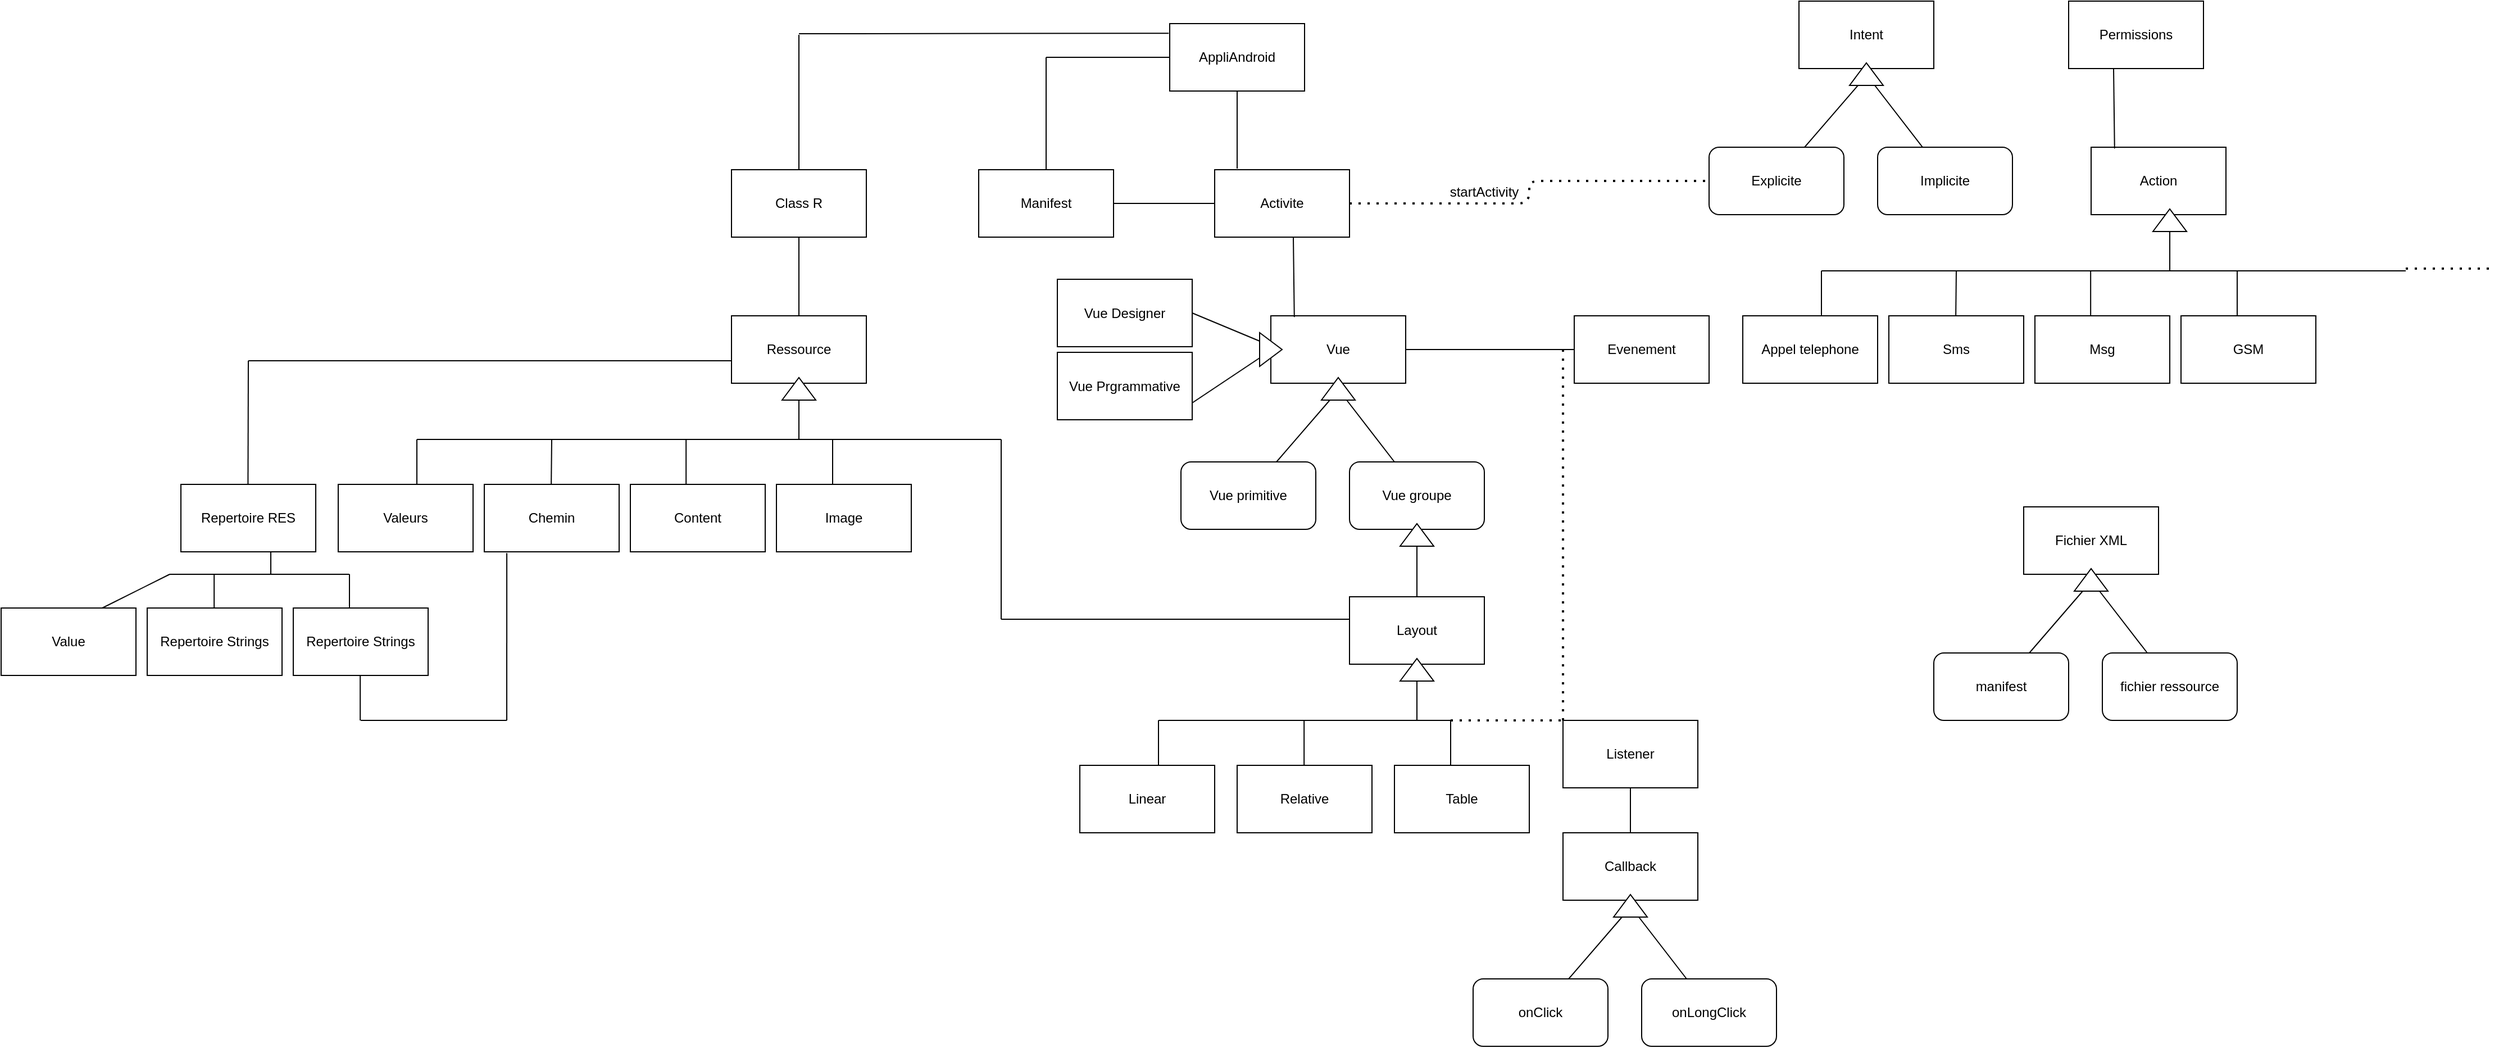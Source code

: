 <mxfile version="14.1.8" type="device"><diagram id="SSDXaUW0vfYV8bvFXHP2" name="Page-1"><mxGraphModel dx="3694" dy="1664" grid="1" gridSize="10" guides="1" tooltips="1" connect="1" arrows="1" fold="1" page="1" pageScale="1" pageWidth="850" pageHeight="1100" math="0" shadow="0"><root><mxCell id="0"/><mxCell id="1" parent="0"/><mxCell id="yRqQKA2iwVnLGEAINcLK-1" value="Vue" style="rounded=0;whiteSpace=wrap;html=1;" vertex="1" parent="1"><mxGeometry x="370" y="400" width="120" height="60" as="geometry"/></mxCell><mxCell id="yRqQKA2iwVnLGEAINcLK-2" value="" style="triangle;whiteSpace=wrap;html=1;rotation=-90;" vertex="1" parent="1"><mxGeometry x="420" y="450" width="20" height="30" as="geometry"/></mxCell><mxCell id="yRqQKA2iwVnLGEAINcLK-3" value="" style="endArrow=none;html=1;entryX=0;entryY=0.25;entryDx=0;entryDy=0;" edge="1" parent="1" target="yRqQKA2iwVnLGEAINcLK-2"><mxGeometry width="50" height="50" relative="1" as="geometry"><mxPoint x="375" y="530" as="sourcePoint"/><mxPoint x="425" y="480" as="targetPoint"/></mxGeometry></mxCell><mxCell id="yRqQKA2iwVnLGEAINcLK-4" value="" style="endArrow=none;html=1;exitX=0;exitY=0.75;exitDx=0;exitDy=0;" edge="1" parent="1" source="yRqQKA2iwVnLGEAINcLK-2"><mxGeometry width="50" height="50" relative="1" as="geometry"><mxPoint x="400" y="530" as="sourcePoint"/><mxPoint x="480" y="530" as="targetPoint"/></mxGeometry></mxCell><mxCell id="yRqQKA2iwVnLGEAINcLK-5" value="Vue primitive" style="rounded=1;whiteSpace=wrap;html=1;" vertex="1" parent="1"><mxGeometry x="290" y="530" width="120" height="60" as="geometry"/></mxCell><mxCell id="yRqQKA2iwVnLGEAINcLK-6" value="Vue groupe" style="rounded=1;whiteSpace=wrap;html=1;" vertex="1" parent="1"><mxGeometry x="440" y="530" width="120" height="60" as="geometry"/></mxCell><mxCell id="yRqQKA2iwVnLGEAINcLK-7" value="Layout" style="rounded=0;whiteSpace=wrap;html=1;" vertex="1" parent="1"><mxGeometry x="440" y="650" width="120" height="60" as="geometry"/></mxCell><mxCell id="yRqQKA2iwVnLGEAINcLK-8" value="" style="triangle;whiteSpace=wrap;html=1;rotation=-90;" vertex="1" parent="1"><mxGeometry x="490" y="580" width="20" height="30" as="geometry"/></mxCell><mxCell id="yRqQKA2iwVnLGEAINcLK-9" value="" style="endArrow=none;html=1;exitX=0.5;exitY=0;exitDx=0;exitDy=0;entryX=0;entryY=0.5;entryDx=0;entryDy=0;" edge="1" parent="1" source="yRqQKA2iwVnLGEAINcLK-7" target="yRqQKA2iwVnLGEAINcLK-8"><mxGeometry width="50" height="50" relative="1" as="geometry"><mxPoint x="520" y="670" as="sourcePoint"/><mxPoint x="500" y="630" as="targetPoint"/></mxGeometry></mxCell><mxCell id="yRqQKA2iwVnLGEAINcLK-10" value="" style="triangle;whiteSpace=wrap;html=1;rotation=-90;" vertex="1" parent="1"><mxGeometry x="490" y="700" width="20" height="30" as="geometry"/></mxCell><mxCell id="yRqQKA2iwVnLGEAINcLK-11" value="" style="endArrow=none;html=1;entryX=0;entryY=0.5;entryDx=0;entryDy=0;" edge="1" parent="1" target="yRqQKA2iwVnLGEAINcLK-10"><mxGeometry width="50" height="50" relative="1" as="geometry"><mxPoint x="500" y="760" as="sourcePoint"/><mxPoint x="499.58" y="740" as="targetPoint"/></mxGeometry></mxCell><mxCell id="yRqQKA2iwVnLGEAINcLK-12" value="" style="endArrow=none;html=1;" edge="1" parent="1"><mxGeometry width="50" height="50" relative="1" as="geometry"><mxPoint x="270" y="760" as="sourcePoint"/><mxPoint x="530" y="760" as="targetPoint"/><Array as="points"><mxPoint x="500" y="760"/></Array></mxGeometry></mxCell><mxCell id="yRqQKA2iwVnLGEAINcLK-13" value="" style="endArrow=none;html=1;exitX=0.5;exitY=0;exitDx=0;exitDy=0;entryX=0;entryY=0.5;entryDx=0;entryDy=0;" edge="1" parent="1"><mxGeometry width="50" height="50" relative="1" as="geometry"><mxPoint x="530" y="805" as="sourcePoint"/><mxPoint x="530" y="760" as="targetPoint"/></mxGeometry></mxCell><mxCell id="yRqQKA2iwVnLGEAINcLK-14" value="Table" style="rounded=0;whiteSpace=wrap;html=1;" vertex="1" parent="1"><mxGeometry x="480" y="800" width="120" height="60" as="geometry"/></mxCell><mxCell id="yRqQKA2iwVnLGEAINcLK-17" value="" style="endArrow=none;html=1;exitX=0.5;exitY=0;exitDx=0;exitDy=0;entryX=0;entryY=0.5;entryDx=0;entryDy=0;" edge="1" parent="1"><mxGeometry width="50" height="50" relative="1" as="geometry"><mxPoint x="399.58" y="805" as="sourcePoint"/><mxPoint x="399.58" y="760" as="targetPoint"/></mxGeometry></mxCell><mxCell id="yRqQKA2iwVnLGEAINcLK-18" value="" style="endArrow=none;html=1;exitX=0.5;exitY=0;exitDx=0;exitDy=0;" edge="1" parent="1"><mxGeometry width="50" height="50" relative="1" as="geometry"><mxPoint x="270" y="815" as="sourcePoint"/><mxPoint x="270" y="760" as="targetPoint"/></mxGeometry></mxCell><mxCell id="yRqQKA2iwVnLGEAINcLK-19" value="Relative" style="rounded=0;whiteSpace=wrap;html=1;" vertex="1" parent="1"><mxGeometry x="340" y="800" width="120" height="60" as="geometry"/></mxCell><mxCell id="yRqQKA2iwVnLGEAINcLK-20" value="Linear" style="rounded=0;whiteSpace=wrap;html=1;" vertex="1" parent="1"><mxGeometry x="200" y="800" width="120" height="60" as="geometry"/></mxCell><mxCell id="yRqQKA2iwVnLGEAINcLK-32" value="Ressource" style="rounded=0;whiteSpace=wrap;html=1;" vertex="1" parent="1"><mxGeometry x="-110" y="400" width="120" height="60" as="geometry"/></mxCell><mxCell id="yRqQKA2iwVnLGEAINcLK-33" value="" style="triangle;whiteSpace=wrap;html=1;rotation=-90;" vertex="1" parent="1"><mxGeometry x="-60" y="450" width="20" height="30" as="geometry"/></mxCell><mxCell id="yRqQKA2iwVnLGEAINcLK-34" value="" style="endArrow=none;html=1;entryX=0;entryY=0.5;entryDx=0;entryDy=0;" edge="1" parent="1" target="yRqQKA2iwVnLGEAINcLK-33"><mxGeometry width="50" height="50" relative="1" as="geometry"><mxPoint x="-50" y="510" as="sourcePoint"/><mxPoint x="-50.42" y="490" as="targetPoint"/></mxGeometry></mxCell><mxCell id="yRqQKA2iwVnLGEAINcLK-35" value="" style="endArrow=none;html=1;" edge="1" parent="1"><mxGeometry width="50" height="50" relative="1" as="geometry"><mxPoint x="-390" y="510" as="sourcePoint"/><mxPoint x="130" y="510" as="targetPoint"/><Array as="points"><mxPoint x="-50" y="510"/></Array></mxGeometry></mxCell><mxCell id="yRqQKA2iwVnLGEAINcLK-36" value="" style="endArrow=none;html=1;exitX=0.5;exitY=0;exitDx=0;exitDy=0;entryX=0;entryY=0.5;entryDx=0;entryDy=0;" edge="1" parent="1"><mxGeometry width="50" height="50" relative="1" as="geometry"><mxPoint x="-20" y="555" as="sourcePoint"/><mxPoint x="-20" y="510" as="targetPoint"/></mxGeometry></mxCell><mxCell id="yRqQKA2iwVnLGEAINcLK-37" value="Image" style="rounded=0;whiteSpace=wrap;html=1;" vertex="1" parent="1"><mxGeometry x="-70" y="550" width="120" height="60" as="geometry"/></mxCell><mxCell id="yRqQKA2iwVnLGEAINcLK-38" value="" style="endArrow=none;html=1;exitX=0.5;exitY=0;exitDx=0;exitDy=0;entryX=0;entryY=0.5;entryDx=0;entryDy=0;" edge="1" parent="1"><mxGeometry width="50" height="50" relative="1" as="geometry"><mxPoint x="-150.42" y="555" as="sourcePoint"/><mxPoint x="-150.42" y="510" as="targetPoint"/></mxGeometry></mxCell><mxCell id="yRqQKA2iwVnLGEAINcLK-39" value="" style="endArrow=none;html=1;exitX=0.5;exitY=0;exitDx=0;exitDy=0;" edge="1" parent="1"><mxGeometry width="50" height="50" relative="1" as="geometry"><mxPoint x="-540.42" y="598" as="sourcePoint"/><mxPoint x="-540" y="440" as="targetPoint"/></mxGeometry></mxCell><mxCell id="yRqQKA2iwVnLGEAINcLK-40" value="Content" style="rounded=0;whiteSpace=wrap;html=1;" vertex="1" parent="1"><mxGeometry x="-200" y="550" width="120" height="60" as="geometry"/></mxCell><mxCell id="yRqQKA2iwVnLGEAINcLK-41" value="Repertoire RES" style="rounded=0;whiteSpace=wrap;html=1;" vertex="1" parent="1"><mxGeometry x="-600" y="550" width="120" height="60" as="geometry"/></mxCell><mxCell id="yRqQKA2iwVnLGEAINcLK-42" value="" style="endArrow=none;html=1;" edge="1" parent="1"><mxGeometry width="50" height="50" relative="1" as="geometry"><mxPoint x="130" y="670" as="sourcePoint"/><mxPoint x="130" y="510" as="targetPoint"/></mxGeometry></mxCell><mxCell id="yRqQKA2iwVnLGEAINcLK-54" value="" style="endArrow=none;html=1;" edge="1" parent="1"><mxGeometry width="50" height="50" relative="1" as="geometry"><mxPoint x="130" y="670" as="sourcePoint"/><mxPoint x="440" y="670" as="targetPoint"/><Array as="points"><mxPoint x="260" y="670"/></Array></mxGeometry></mxCell><mxCell id="yRqQKA2iwVnLGEAINcLK-55" value="" style="endArrow=none;html=1;" edge="1" parent="1"><mxGeometry width="50" height="50" relative="1" as="geometry"><mxPoint x="-520" y="630" as="sourcePoint"/><mxPoint x="-520" y="610" as="targetPoint"/></mxGeometry></mxCell><mxCell id="yRqQKA2iwVnLGEAINcLK-56" value="Value" style="rounded=0;whiteSpace=wrap;html=1;" vertex="1" parent="1"><mxGeometry x="-760" y="660" width="120" height="60" as="geometry"/></mxCell><mxCell id="yRqQKA2iwVnLGEAINcLK-57" value="" style="endArrow=none;html=1;" edge="1" parent="1"><mxGeometry width="50" height="50" relative="1" as="geometry"><mxPoint x="-610" y="630" as="sourcePoint"/><mxPoint x="-450" y="630" as="targetPoint"/></mxGeometry></mxCell><mxCell id="yRqQKA2iwVnLGEAINcLK-58" value="" style="endArrow=none;html=1;exitX=0.75;exitY=0;exitDx=0;exitDy=0;" edge="1" parent="1" source="yRqQKA2iwVnLGEAINcLK-56"><mxGeometry width="50" height="50" relative="1" as="geometry"><mxPoint x="-500" y="650" as="sourcePoint"/><mxPoint x="-610" y="630" as="targetPoint"/></mxGeometry></mxCell><mxCell id="yRqQKA2iwVnLGEAINcLK-60" value="" style="endArrow=none;html=1;exitX=0.75;exitY=0;exitDx=0;exitDy=0;" edge="1" parent="1"><mxGeometry width="50" height="50" relative="1" as="geometry"><mxPoint x="-570.42" y="670" as="sourcePoint"/><mxPoint x="-570.42" y="630" as="targetPoint"/></mxGeometry></mxCell><mxCell id="yRqQKA2iwVnLGEAINcLK-61" value="Repertoire Strings" style="rounded=0;whiteSpace=wrap;html=1;" vertex="1" parent="1"><mxGeometry x="-630" y="660" width="120" height="60" as="geometry"/></mxCell><mxCell id="yRqQKA2iwVnLGEAINcLK-63" value="Chemin" style="rounded=0;whiteSpace=wrap;html=1;" vertex="1" parent="1"><mxGeometry x="-330" y="550" width="120" height="60" as="geometry"/></mxCell><mxCell id="yRqQKA2iwVnLGEAINcLK-64" value="" style="endArrow=none;html=1;exitX=0.75;exitY=0;exitDx=0;exitDy=0;" edge="1" parent="1"><mxGeometry width="50" height="50" relative="1" as="geometry"><mxPoint x="-450.0" y="670" as="sourcePoint"/><mxPoint x="-450.0" y="630" as="targetPoint"/></mxGeometry></mxCell><mxCell id="yRqQKA2iwVnLGEAINcLK-65" value="Repertoire Strings" style="rounded=0;whiteSpace=wrap;html=1;" vertex="1" parent="1"><mxGeometry x="-500" y="660" width="120" height="60" as="geometry"/></mxCell><mxCell id="yRqQKA2iwVnLGEAINcLK-66" value="" style="endArrow=none;html=1;exitX=0.75;exitY=0;exitDx=0;exitDy=0;" edge="1" parent="1"><mxGeometry width="50" height="50" relative="1" as="geometry"><mxPoint x="-440.42" y="760" as="sourcePoint"/><mxPoint x="-440.42" y="720" as="targetPoint"/></mxGeometry></mxCell><mxCell id="yRqQKA2iwVnLGEAINcLK-68" value="" style="endArrow=none;html=1;" edge="1" parent="1"><mxGeometry width="50" height="50" relative="1" as="geometry"><mxPoint x="-440" y="760" as="sourcePoint"/><mxPoint x="-310" y="760" as="targetPoint"/></mxGeometry></mxCell><mxCell id="yRqQKA2iwVnLGEAINcLK-69" value="Valeurs" style="rounded=0;whiteSpace=wrap;html=1;" vertex="1" parent="1"><mxGeometry x="-460" y="550" width="120" height="60" as="geometry"/></mxCell><mxCell id="yRqQKA2iwVnLGEAINcLK-70" value="" style="endArrow=none;html=1;exitX=0.5;exitY=0;exitDx=0;exitDy=0;" edge="1" parent="1"><mxGeometry width="50" height="50" relative="1" as="geometry"><mxPoint x="-270.42" y="550" as="sourcePoint"/><mxPoint x="-270" y="510" as="targetPoint"/></mxGeometry></mxCell><mxCell id="yRqQKA2iwVnLGEAINcLK-71" value="" style="endArrow=none;html=1;entryX=0;entryY=0.5;entryDx=0;entryDy=0;" edge="1" parent="1"><mxGeometry width="50" height="50" relative="1" as="geometry"><mxPoint x="-390" y="550" as="sourcePoint"/><mxPoint x="-390.0" y="510" as="targetPoint"/></mxGeometry></mxCell><mxCell id="yRqQKA2iwVnLGEAINcLK-72" value="" style="endArrow=none;html=1;" edge="1" parent="1"><mxGeometry width="50" height="50" relative="1" as="geometry"><mxPoint x="-540" y="440" as="sourcePoint"/><mxPoint x="-110" y="440" as="targetPoint"/><Array as="points"><mxPoint x="-290" y="440"/></Array></mxGeometry></mxCell><mxCell id="yRqQKA2iwVnLGEAINcLK-73" value="" style="endArrow=none;html=1;exitX=0.75;exitY=0;exitDx=0;exitDy=0;entryX=0.167;entryY=1.019;entryDx=0;entryDy=0;entryPerimeter=0;" edge="1" parent="1" target="yRqQKA2iwVnLGEAINcLK-63"><mxGeometry width="50" height="50" relative="1" as="geometry"><mxPoint x="-310.0" y="760" as="sourcePoint"/><mxPoint x="-310.0" y="720" as="targetPoint"/></mxGeometry></mxCell><mxCell id="yRqQKA2iwVnLGEAINcLK-75" value="Class R" style="rounded=0;whiteSpace=wrap;html=1;" vertex="1" parent="1"><mxGeometry x="-110" y="270" width="120" height="60" as="geometry"/></mxCell><mxCell id="yRqQKA2iwVnLGEAINcLK-76" value="" style="endArrow=none;html=1;entryX=0.5;entryY=1;entryDx=0;entryDy=0;exitX=0.5;exitY=0;exitDx=0;exitDy=0;" edge="1" parent="1" source="yRqQKA2iwVnLGEAINcLK-32" target="yRqQKA2iwVnLGEAINcLK-75"><mxGeometry width="50" height="50" relative="1" as="geometry"><mxPoint x="-10" y="310" as="sourcePoint"/><mxPoint x="40" y="260" as="targetPoint"/></mxGeometry></mxCell><mxCell id="yRqQKA2iwVnLGEAINcLK-77" value="Manifest" style="rounded=0;whiteSpace=wrap;html=1;" vertex="1" parent="1"><mxGeometry x="110" y="270" width="120" height="60" as="geometry"/></mxCell><mxCell id="yRqQKA2iwVnLGEAINcLK-78" value="AppliAndroid" style="rounded=0;whiteSpace=wrap;html=1;" vertex="1" parent="1"><mxGeometry x="280" y="140" width="120" height="60" as="geometry"/></mxCell><mxCell id="yRqQKA2iwVnLGEAINcLK-79" value="" style="endArrow=none;html=1;" edge="1" parent="1"><mxGeometry width="50" height="50" relative="1" as="geometry"><mxPoint x="170" y="270" as="sourcePoint"/><mxPoint x="170" y="170" as="targetPoint"/></mxGeometry></mxCell><mxCell id="yRqQKA2iwVnLGEAINcLK-80" value="" style="endArrow=none;html=1;entryX=0;entryY=0.5;entryDx=0;entryDy=0;" edge="1" parent="1" target="yRqQKA2iwVnLGEAINcLK-78"><mxGeometry width="50" height="50" relative="1" as="geometry"><mxPoint x="170" y="170" as="sourcePoint"/><mxPoint x="230" y="170" as="targetPoint"/></mxGeometry></mxCell><mxCell id="yRqQKA2iwVnLGEAINcLK-81" value="Activite" style="rounded=0;whiteSpace=wrap;html=1;" vertex="1" parent="1"><mxGeometry x="320" y="270" width="120" height="60" as="geometry"/></mxCell><mxCell id="yRqQKA2iwVnLGEAINcLK-82" value="" style="endArrow=none;html=1;" edge="1" parent="1"><mxGeometry width="50" height="50" relative="1" as="geometry"><mxPoint x="340" y="269" as="sourcePoint"/><mxPoint x="340" y="200" as="targetPoint"/></mxGeometry></mxCell><mxCell id="yRqQKA2iwVnLGEAINcLK-83" value="" style="endArrow=none;html=1;exitX=1;exitY=0.5;exitDx=0;exitDy=0;entryX=0;entryY=0.5;entryDx=0;entryDy=0;" edge="1" parent="1" source="yRqQKA2iwVnLGEAINcLK-77" target="yRqQKA2iwVnLGEAINcLK-81"><mxGeometry width="50" height="50" relative="1" as="geometry"><mxPoint x="235" y="320" as="sourcePoint"/><mxPoint x="285" y="270" as="targetPoint"/></mxGeometry></mxCell><mxCell id="yRqQKA2iwVnLGEAINcLK-84" value="" style="endArrow=none;html=1;entryX=-0.007;entryY=0.144;entryDx=0;entryDy=0;entryPerimeter=0;" edge="1" parent="1" target="yRqQKA2iwVnLGEAINcLK-78"><mxGeometry width="50" height="50" relative="1" as="geometry"><mxPoint x="-50" y="149" as="sourcePoint"/><mxPoint x="120" y="220" as="targetPoint"/></mxGeometry></mxCell><mxCell id="yRqQKA2iwVnLGEAINcLK-85" value="" style="endArrow=none;html=1;exitX=0.5;exitY=0;exitDx=0;exitDy=0;" edge="1" parent="1" source="yRqQKA2iwVnLGEAINcLK-75"><mxGeometry width="50" height="50" relative="1" as="geometry"><mxPoint x="70" y="270" as="sourcePoint"/><mxPoint x="-50" y="150" as="targetPoint"/></mxGeometry></mxCell><mxCell id="yRqQKA2iwVnLGEAINcLK-86" value="" style="endArrow=none;html=1;exitX=0.174;exitY=0.019;exitDx=0;exitDy=0;exitPerimeter=0;" edge="1" parent="1" source="yRqQKA2iwVnLGEAINcLK-1"><mxGeometry width="50" height="50" relative="1" as="geometry"><mxPoint x="390" y="390" as="sourcePoint"/><mxPoint x="390" y="330" as="targetPoint"/></mxGeometry></mxCell><mxCell id="yRqQKA2iwVnLGEAINcLK-88" value="" style="triangle;whiteSpace=wrap;html=1;rotation=0;" vertex="1" parent="1"><mxGeometry x="360" y="415" width="20" height="30" as="geometry"/></mxCell><mxCell id="yRqQKA2iwVnLGEAINcLK-89" value="Vue Designer" style="rounded=0;whiteSpace=wrap;html=1;" vertex="1" parent="1"><mxGeometry x="180" y="367.5" width="120" height="60" as="geometry"/></mxCell><mxCell id="yRqQKA2iwVnLGEAINcLK-90" value="Vue Prgrammative" style="rounded=0;whiteSpace=wrap;html=1;" vertex="1" parent="1"><mxGeometry x="180" y="432.5" width="120" height="60" as="geometry"/></mxCell><mxCell id="yRqQKA2iwVnLGEAINcLK-91" value="" style="endArrow=none;html=1;entryX=0;entryY=0.25;entryDx=0;entryDy=0;exitX=1;exitY=0.5;exitDx=0;exitDy=0;" edge="1" parent="1" source="yRqQKA2iwVnLGEAINcLK-89" target="yRqQKA2iwVnLGEAINcLK-88"><mxGeometry width="50" height="50" relative="1" as="geometry"><mxPoint x="290" y="422.5" as="sourcePoint"/><mxPoint x="340" y="372.5" as="targetPoint"/></mxGeometry></mxCell><mxCell id="yRqQKA2iwVnLGEAINcLK-93" value="" style="endArrow=none;html=1;entryX=0;entryY=0.75;entryDx=0;entryDy=0;exitX=1;exitY=0.75;exitDx=0;exitDy=0;" edge="1" parent="1" source="yRqQKA2iwVnLGEAINcLK-90" target="yRqQKA2iwVnLGEAINcLK-88"><mxGeometry width="50" height="50" relative="1" as="geometry"><mxPoint x="310" y="407.5" as="sourcePoint"/><mxPoint x="370" y="432.5" as="targetPoint"/></mxGeometry></mxCell><mxCell id="yRqQKA2iwVnLGEAINcLK-94" value="Evenement" style="rounded=0;whiteSpace=wrap;html=1;" vertex="1" parent="1"><mxGeometry x="640" y="400" width="120" height="60" as="geometry"/></mxCell><mxCell id="yRqQKA2iwVnLGEAINcLK-95" value="" style="endArrow=none;html=1;entryX=0;entryY=0.5;entryDx=0;entryDy=0;exitX=1;exitY=0.5;exitDx=0;exitDy=0;" edge="1" parent="1" source="yRqQKA2iwVnLGEAINcLK-1" target="yRqQKA2iwVnLGEAINcLK-94"><mxGeometry width="50" height="50" relative="1" as="geometry"><mxPoint x="540" y="455" as="sourcePoint"/><mxPoint x="590" y="405" as="targetPoint"/></mxGeometry></mxCell><mxCell id="yRqQKA2iwVnLGEAINcLK-96" value="Listener" style="rounded=0;whiteSpace=wrap;html=1;" vertex="1" parent="1"><mxGeometry x="630" y="760" width="120" height="60" as="geometry"/></mxCell><mxCell id="yRqQKA2iwVnLGEAINcLK-97" value="" style="endArrow=none;dashed=1;html=1;dashPattern=1 3;strokeWidth=2;entryX=0;entryY=0;entryDx=0;entryDy=0;" edge="1" parent="1" target="yRqQKA2iwVnLGEAINcLK-96"><mxGeometry width="50" height="50" relative="1" as="geometry"><mxPoint x="530" y="760" as="sourcePoint"/><mxPoint x="640" y="540" as="targetPoint"/></mxGeometry></mxCell><mxCell id="yRqQKA2iwVnLGEAINcLK-98" value="" style="endArrow=none;dashed=1;html=1;dashPattern=1 3;strokeWidth=2;exitX=0;exitY=0;exitDx=0;exitDy=0;" edge="1" parent="1" source="yRqQKA2iwVnLGEAINcLK-96"><mxGeometry width="50" height="50" relative="1" as="geometry"><mxPoint x="590" y="700" as="sourcePoint"/><mxPoint x="630" y="430" as="targetPoint"/></mxGeometry></mxCell><mxCell id="yRqQKA2iwVnLGEAINcLK-100" value="Callback" style="rounded=0;whiteSpace=wrap;html=1;" vertex="1" parent="1"><mxGeometry x="630" y="860" width="120" height="60" as="geometry"/></mxCell><mxCell id="yRqQKA2iwVnLGEAINcLK-101" value="" style="endArrow=none;html=1;exitX=0.5;exitY=0;exitDx=0;exitDy=0;entryX=0.5;entryY=1;entryDx=0;entryDy=0;" edge="1" parent="1" source="yRqQKA2iwVnLGEAINcLK-100" target="yRqQKA2iwVnLGEAINcLK-96"><mxGeometry width="50" height="50" relative="1" as="geometry"><mxPoint x="590" y="590" as="sourcePoint"/><mxPoint x="640" y="540" as="targetPoint"/></mxGeometry></mxCell><mxCell id="yRqQKA2iwVnLGEAINcLK-104" value="" style="triangle;whiteSpace=wrap;html=1;rotation=-90;" vertex="1" parent="1"><mxGeometry x="680" y="910" width="20" height="30" as="geometry"/></mxCell><mxCell id="yRqQKA2iwVnLGEAINcLK-105" value="" style="endArrow=none;html=1;entryX=0;entryY=0.25;entryDx=0;entryDy=0;" edge="1" parent="1" target="yRqQKA2iwVnLGEAINcLK-104"><mxGeometry width="50" height="50" relative="1" as="geometry"><mxPoint x="635" y="990" as="sourcePoint"/><mxPoint x="685" y="940" as="targetPoint"/></mxGeometry></mxCell><mxCell id="yRqQKA2iwVnLGEAINcLK-106" value="" style="endArrow=none;html=1;exitX=0;exitY=0.75;exitDx=0;exitDy=0;" edge="1" parent="1" source="yRqQKA2iwVnLGEAINcLK-104"><mxGeometry width="50" height="50" relative="1" as="geometry"><mxPoint x="660" y="990" as="sourcePoint"/><mxPoint x="740" y="990" as="targetPoint"/></mxGeometry></mxCell><mxCell id="yRqQKA2iwVnLGEAINcLK-107" value="onClick" style="rounded=1;whiteSpace=wrap;html=1;" vertex="1" parent="1"><mxGeometry x="550" y="990" width="120" height="60" as="geometry"/></mxCell><mxCell id="yRqQKA2iwVnLGEAINcLK-108" value="onLongClick" style="rounded=1;whiteSpace=wrap;html=1;" vertex="1" parent="1"><mxGeometry x="700" y="990" width="120" height="60" as="geometry"/></mxCell><mxCell id="yRqQKA2iwVnLGEAINcLK-109" value="Intent&lt;span style=&quot;color: rgba(0 , 0 , 0 , 0) ; font-family: monospace ; font-size: 0px&quot;&gt;%3CmxGraphModel%3E%3Croot%3E%3CmxCell%20id%3D%220%22%2F%3E%3CmxCell%20id%3D%221%22%20parent%3D%220%22%2F%3E%3CmxCell%20id%3D%222%22%20value%3D%22%22%20style%3D%22triangle%3BwhiteSpace%3Dwrap%3Bhtml%3D1%3Brotation%3D-90%3B%22%20vertex%3D%221%22%20parent%3D%221%22%3E%3CmxGeometry%20x%3D%22420%22%20y%3D%22450%22%20width%3D%2220%22%20height%3D%2230%22%20as%3D%22geometry%22%2F%3E%3C%2FmxCell%3E%3CmxCell%20id%3D%223%22%20value%3D%22%22%20style%3D%22endArrow%3Dnone%3Bhtml%3D1%3BentryX%3D0%3BentryY%3D0.25%3BentryDx%3D0%3BentryDy%3D0%3B%22%20edge%3D%221%22%20target%3D%222%22%20parent%3D%221%22%3E%3CmxGeometry%20width%3D%2250%22%20height%3D%2250%22%20relative%3D%221%22%20as%3D%22geometry%22%3E%3CmxPoint%20x%3D%22375%22%20y%3D%22530%22%20as%3D%22sourcePoint%22%2F%3E%3CmxPoint%20x%3D%22425%22%20y%3D%22480%22%20as%3D%22targetPoint%22%2F%3E%3C%2FmxGeometry%3E%3C%2FmxCell%3E%3CmxCell%20id%3D%224%22%20value%3D%22%22%20style%3D%22endArrow%3Dnone%3Bhtml%3D1%3BexitX%3D0%3BexitY%3D0.75%3BexitDx%3D0%3BexitDy%3D0%3B%22%20edge%3D%221%22%20source%3D%222%22%20parent%3D%221%22%3E%3CmxGeometry%20width%3D%2250%22%20height%3D%2250%22%20relative%3D%221%22%20as%3D%22geometry%22%3E%3CmxPoint%20x%3D%22400%22%20y%3D%22530%22%20as%3D%22sourcePoint%22%2F%3E%3CmxPoint%20x%3D%22480%22%20y%3D%22530%22%20as%3D%22targetPoint%22%2F%3E%3C%2FmxGeometry%3E%3C%2FmxCell%3E%3CmxCell%20id%3D%225%22%20value%3D%22Vue%20primitive%22%20style%3D%22rounded%3D1%3BwhiteSpace%3Dwrap%3Bhtml%3D1%3B%22%20vertex%3D%221%22%20parent%3D%221%22%3E%3CmxGeometry%20x%3D%22290%22%20y%3D%22530%22%20width%3D%22120%22%20height%3D%2260%22%20as%3D%22geometry%22%2F%3E%3C%2FmxCell%3E%3CmxCell%20id%3D%226%22%20value%3D%22Vue%20groupe%22%20style%3D%22rounded%3D1%3BwhiteSpace%3Dwrap%3Bhtml%3D1%3B%22%20vertex%3D%221%22%20parent%3D%221%22%3E%3CmxGeometry%20x%3D%22440%22%20y%3D%22530%22%20width%3D%22120%22%20height%3D%2260%22%20as%3D%22geometry%22%2F%3E%3C%2FmxCell%3E%3C%2Froot%3E%3C%2FmxGraphModel%3E&lt;/span&gt;&lt;span style=&quot;color: rgba(0 , 0 , 0 , 0) ; font-family: monospace ; font-size: 0px&quot;&gt;%3CmxGraphModel%3E%3Croot%3E%3CmxCell%20id%3D%220%22%2F%3E%3CmxCell%20id%3D%221%22%20parent%3D%220%22%2F%3E%3CmxCell%20id%3D%222%22%20value%3D%22%22%20style%3D%22triangle%3BwhiteSpace%3Dwrap%3Bhtml%3D1%3Brotation%3D-90%3B%22%20vertex%3D%221%22%20parent%3D%221%22%3E%3CmxGeometry%20x%3D%22420%22%20y%3D%22450%22%20width%3D%2220%22%20height%3D%2230%22%20as%3D%22geometry%22%2F%3E%3C%2FmxCell%3E%3CmxCell%20id%3D%223%22%20value%3D%22%22%20style%3D%22endArrow%3Dnone%3Bhtml%3D1%3BentryX%3D0%3BentryY%3D0.25%3BentryDx%3D0%3BentryDy%3D0%3B%22%20edge%3D%221%22%20target%3D%222%22%20parent%3D%221%22%3E%3CmxGeometry%20width%3D%2250%22%20height%3D%2250%22%20relative%3D%221%22%20as%3D%22geometry%22%3E%3CmxPoint%20x%3D%22375%22%20y%3D%22530%22%20as%3D%22sourcePoint%22%2F%3E%3CmxPoint%20x%3D%22425%22%20y%3D%22480%22%20as%3D%22targetPoint%22%2F%3E%3C%2FmxGeometry%3E%3C%2FmxCell%3E%3CmxCell%20id%3D%224%22%20value%3D%22%22%20style%3D%22endArrow%3Dnone%3Bhtml%3D1%3BexitX%3D0%3BexitY%3D0.75%3BexitDx%3D0%3BexitDy%3D0%3B%22%20edge%3D%221%22%20source%3D%222%22%20parent%3D%221%22%3E%3CmxGeometry%20width%3D%2250%22%20height%3D%2250%22%20relative%3D%221%22%20as%3D%22geometry%22%3E%3CmxPoint%20x%3D%22400%22%20y%3D%22530%22%20as%3D%22sourcePoint%22%2F%3E%3CmxPoint%20x%3D%22480%22%20y%3D%22530%22%20as%3D%22targetPoint%22%2F%3E%3C%2FmxGeometry%3E%3C%2FmxCell%3E%3CmxCell%20id%3D%225%22%20value%3D%22Vue%20primitive%22%20style%3D%22rounded%3D1%3BwhiteSpace%3Dwrap%3Bhtml%3D1%3B%22%20vertex%3D%221%22%20parent%3D%221%22%3E%3CmxGeometry%20x%3D%22290%22%20y%3D%22530%22%20width%3D%22120%22%20height%3D%2260%22%20as%3D%22geometry%22%2F%3E%3C%2FmxCell%3E%3CmxCell%20id%3D%226%22%20value%3D%22Vue%20groupe%22%20style%3D%22rounded%3D1%3BwhiteSpace%3Dwrap%3Bhtml%3D1%3B%22%20vertex%3D%221%22%20parent%3D%221%22%3E%3CmxGeometry%20x%3D%22440%22%20y%3D%22530%22%20width%3D%22120%22%20height%3D%2260%22%20as%3D%22geometry%22%2F%3E%3C%2FmxCell%3E%3C%2Froot%3E%3C%2FmxGraphModel%3E&lt;/span&gt;" style="rounded=0;whiteSpace=wrap;html=1;" vertex="1" parent="1"><mxGeometry x="840" y="120" width="120" height="60" as="geometry"/></mxCell><mxCell id="yRqQKA2iwVnLGEAINcLK-110" value="" style="triangle;whiteSpace=wrap;html=1;rotation=-90;" vertex="1" parent="1"><mxGeometry x="890" y="170" width="20" height="30" as="geometry"/></mxCell><mxCell id="yRqQKA2iwVnLGEAINcLK-111" value="" style="endArrow=none;html=1;entryX=0;entryY=0.25;entryDx=0;entryDy=0;" edge="1" parent="1" target="yRqQKA2iwVnLGEAINcLK-110"><mxGeometry width="50" height="50" relative="1" as="geometry"><mxPoint x="845" y="250" as="sourcePoint"/><mxPoint x="895" y="200" as="targetPoint"/></mxGeometry></mxCell><mxCell id="yRqQKA2iwVnLGEAINcLK-112" value="" style="endArrow=none;html=1;exitX=0;exitY=0.75;exitDx=0;exitDy=0;" edge="1" parent="1" source="yRqQKA2iwVnLGEAINcLK-110"><mxGeometry width="50" height="50" relative="1" as="geometry"><mxPoint x="870" y="250" as="sourcePoint"/><mxPoint x="950" y="250" as="targetPoint"/></mxGeometry></mxCell><mxCell id="yRqQKA2iwVnLGEAINcLK-113" value="Explicite" style="rounded=1;whiteSpace=wrap;html=1;" vertex="1" parent="1"><mxGeometry x="760" y="250" width="120" height="60" as="geometry"/></mxCell><mxCell id="yRqQKA2iwVnLGEAINcLK-114" value="Implicite" style="rounded=1;whiteSpace=wrap;html=1;" vertex="1" parent="1"><mxGeometry x="910" y="250" width="120" height="60" as="geometry"/></mxCell><mxCell id="yRqQKA2iwVnLGEAINcLK-116" value="" style="endArrow=none;dashed=1;html=1;dashPattern=1 3;strokeWidth=2;exitX=1;exitY=0.5;exitDx=0;exitDy=0;entryX=0;entryY=0.5;entryDx=0;entryDy=0;" edge="1" parent="1" source="yRqQKA2iwVnLGEAINcLK-81" target="yRqQKA2iwVnLGEAINcLK-113"><mxGeometry width="50" height="50" relative="1" as="geometry"><mxPoint x="550" y="200" as="sourcePoint"/><mxPoint x="600" y="150" as="targetPoint"/><Array as="points"><mxPoint x="600" y="300"/><mxPoint x="600" y="280"/></Array></mxGeometry></mxCell><mxCell id="yRqQKA2iwVnLGEAINcLK-117" value="startActivity" style="text;html=1;strokeColor=none;fillColor=none;align=center;verticalAlign=middle;whiteSpace=wrap;rounded=0;" vertex="1" parent="1"><mxGeometry x="540" y="280" width="40" height="20" as="geometry"/></mxCell><mxCell id="yRqQKA2iwVnLGEAINcLK-118" value="Permissions" style="rounded=0;whiteSpace=wrap;html=1;" vertex="1" parent="1"><mxGeometry x="1080" y="120" width="120" height="60" as="geometry"/></mxCell><mxCell id="yRqQKA2iwVnLGEAINcLK-119" value="Action" style="rounded=0;whiteSpace=wrap;html=1;" vertex="1" parent="1"><mxGeometry x="1100" y="250" width="120" height="60" as="geometry"/></mxCell><mxCell id="yRqQKA2iwVnLGEAINcLK-120" value="" style="endArrow=none;html=1;exitX=0.174;exitY=0.019;exitDx=0;exitDy=0;exitPerimeter=0;" edge="1" parent="1" source="yRqQKA2iwVnLGEAINcLK-119"><mxGeometry width="50" height="50" relative="1" as="geometry"><mxPoint x="1120" y="240" as="sourcePoint"/><mxPoint x="1120" y="180" as="targetPoint"/></mxGeometry></mxCell><mxCell id="yRqQKA2iwVnLGEAINcLK-122" value="" style="triangle;whiteSpace=wrap;html=1;rotation=-90;" vertex="1" parent="1"><mxGeometry x="1160" y="300" width="20" height="30" as="geometry"/></mxCell><mxCell id="yRqQKA2iwVnLGEAINcLK-123" value="" style="endArrow=none;html=1;entryX=0;entryY=0.5;entryDx=0;entryDy=0;" edge="1" parent="1" target="yRqQKA2iwVnLGEAINcLK-122"><mxGeometry width="50" height="50" relative="1" as="geometry"><mxPoint x="1170" y="360" as="sourcePoint"/><mxPoint x="1199.58" y="340" as="targetPoint"/></mxGeometry></mxCell><mxCell id="yRqQKA2iwVnLGEAINcLK-124" value="" style="endArrow=none;html=1;" edge="1" parent="1"><mxGeometry width="50" height="50" relative="1" as="geometry"><mxPoint x="860" y="360" as="sourcePoint"/><mxPoint x="1380" y="360" as="targetPoint"/><Array as="points"><mxPoint x="1200" y="360"/></Array></mxGeometry></mxCell><mxCell id="yRqQKA2iwVnLGEAINcLK-125" value="" style="endArrow=none;html=1;exitX=0.5;exitY=0;exitDx=0;exitDy=0;entryX=0;entryY=0.5;entryDx=0;entryDy=0;" edge="1" parent="1"><mxGeometry width="50" height="50" relative="1" as="geometry"><mxPoint x="1230" y="405" as="sourcePoint"/><mxPoint x="1230" y="360" as="targetPoint"/></mxGeometry></mxCell><mxCell id="yRqQKA2iwVnLGEAINcLK-126" value="GSM" style="rounded=0;whiteSpace=wrap;html=1;" vertex="1" parent="1"><mxGeometry x="1180" y="400" width="120" height="60" as="geometry"/></mxCell><mxCell id="yRqQKA2iwVnLGEAINcLK-127" value="" style="endArrow=none;html=1;exitX=0.5;exitY=0;exitDx=0;exitDy=0;entryX=0;entryY=0.5;entryDx=0;entryDy=0;" edge="1" parent="1"><mxGeometry width="50" height="50" relative="1" as="geometry"><mxPoint x="1099.58" y="405" as="sourcePoint"/><mxPoint x="1099.58" y="360" as="targetPoint"/></mxGeometry></mxCell><mxCell id="yRqQKA2iwVnLGEAINcLK-128" value="Msg" style="rounded=0;whiteSpace=wrap;html=1;" vertex="1" parent="1"><mxGeometry x="1050" y="400" width="120" height="60" as="geometry"/></mxCell><mxCell id="yRqQKA2iwVnLGEAINcLK-129" value="Sms" style="rounded=0;whiteSpace=wrap;html=1;" vertex="1" parent="1"><mxGeometry x="920" y="400" width="120" height="60" as="geometry"/></mxCell><mxCell id="yRqQKA2iwVnLGEAINcLK-130" value="Appel telephone" style="rounded=0;whiteSpace=wrap;html=1;" vertex="1" parent="1"><mxGeometry x="790" y="400" width="120" height="60" as="geometry"/></mxCell><mxCell id="yRqQKA2iwVnLGEAINcLK-131" value="" style="endArrow=none;html=1;exitX=0.5;exitY=0;exitDx=0;exitDy=0;" edge="1" parent="1"><mxGeometry width="50" height="50" relative="1" as="geometry"><mxPoint x="979.58" y="400" as="sourcePoint"/><mxPoint x="980" y="360" as="targetPoint"/></mxGeometry></mxCell><mxCell id="yRqQKA2iwVnLGEAINcLK-132" value="" style="endArrow=none;html=1;entryX=0;entryY=0.5;entryDx=0;entryDy=0;" edge="1" parent="1"><mxGeometry width="50" height="50" relative="1" as="geometry"><mxPoint x="860" y="400" as="sourcePoint"/><mxPoint x="860.0" y="360" as="targetPoint"/></mxGeometry></mxCell><mxCell id="yRqQKA2iwVnLGEAINcLK-133" value="" style="endArrow=none;dashed=1;html=1;dashPattern=1 3;strokeWidth=2;" edge="1" parent="1"><mxGeometry width="50" height="50" relative="1" as="geometry"><mxPoint x="1380" y="358" as="sourcePoint"/><mxPoint x="1460" y="358" as="targetPoint"/></mxGeometry></mxCell><mxCell id="yRqQKA2iwVnLGEAINcLK-134" value="Fichier XML" style="rounded=0;whiteSpace=wrap;html=1;" vertex="1" parent="1"><mxGeometry x="1040" y="570" width="120" height="60" as="geometry"/></mxCell><mxCell id="yRqQKA2iwVnLGEAINcLK-135" value="" style="triangle;whiteSpace=wrap;html=1;rotation=-90;" vertex="1" parent="1"><mxGeometry x="1090" y="620" width="20" height="30" as="geometry"/></mxCell><mxCell id="yRqQKA2iwVnLGEAINcLK-136" value="" style="endArrow=none;html=1;entryX=0;entryY=0.25;entryDx=0;entryDy=0;" edge="1" parent="1" target="yRqQKA2iwVnLGEAINcLK-135"><mxGeometry width="50" height="50" relative="1" as="geometry"><mxPoint x="1045" y="700" as="sourcePoint"/><mxPoint x="1095" y="650" as="targetPoint"/></mxGeometry></mxCell><mxCell id="yRqQKA2iwVnLGEAINcLK-137" value="" style="endArrow=none;html=1;exitX=0;exitY=0.75;exitDx=0;exitDy=0;" edge="1" parent="1" source="yRqQKA2iwVnLGEAINcLK-135"><mxGeometry width="50" height="50" relative="1" as="geometry"><mxPoint x="1070" y="700" as="sourcePoint"/><mxPoint x="1150" y="700" as="targetPoint"/></mxGeometry></mxCell><mxCell id="yRqQKA2iwVnLGEAINcLK-138" value="manifest" style="rounded=1;whiteSpace=wrap;html=1;" vertex="1" parent="1"><mxGeometry x="960" y="700" width="120" height="60" as="geometry"/></mxCell><mxCell id="yRqQKA2iwVnLGEAINcLK-139" value="fichier ressource" style="rounded=1;whiteSpace=wrap;html=1;" vertex="1" parent="1"><mxGeometry x="1110" y="700" width="120" height="60" as="geometry"/></mxCell></root></mxGraphModel></diagram></mxfile>